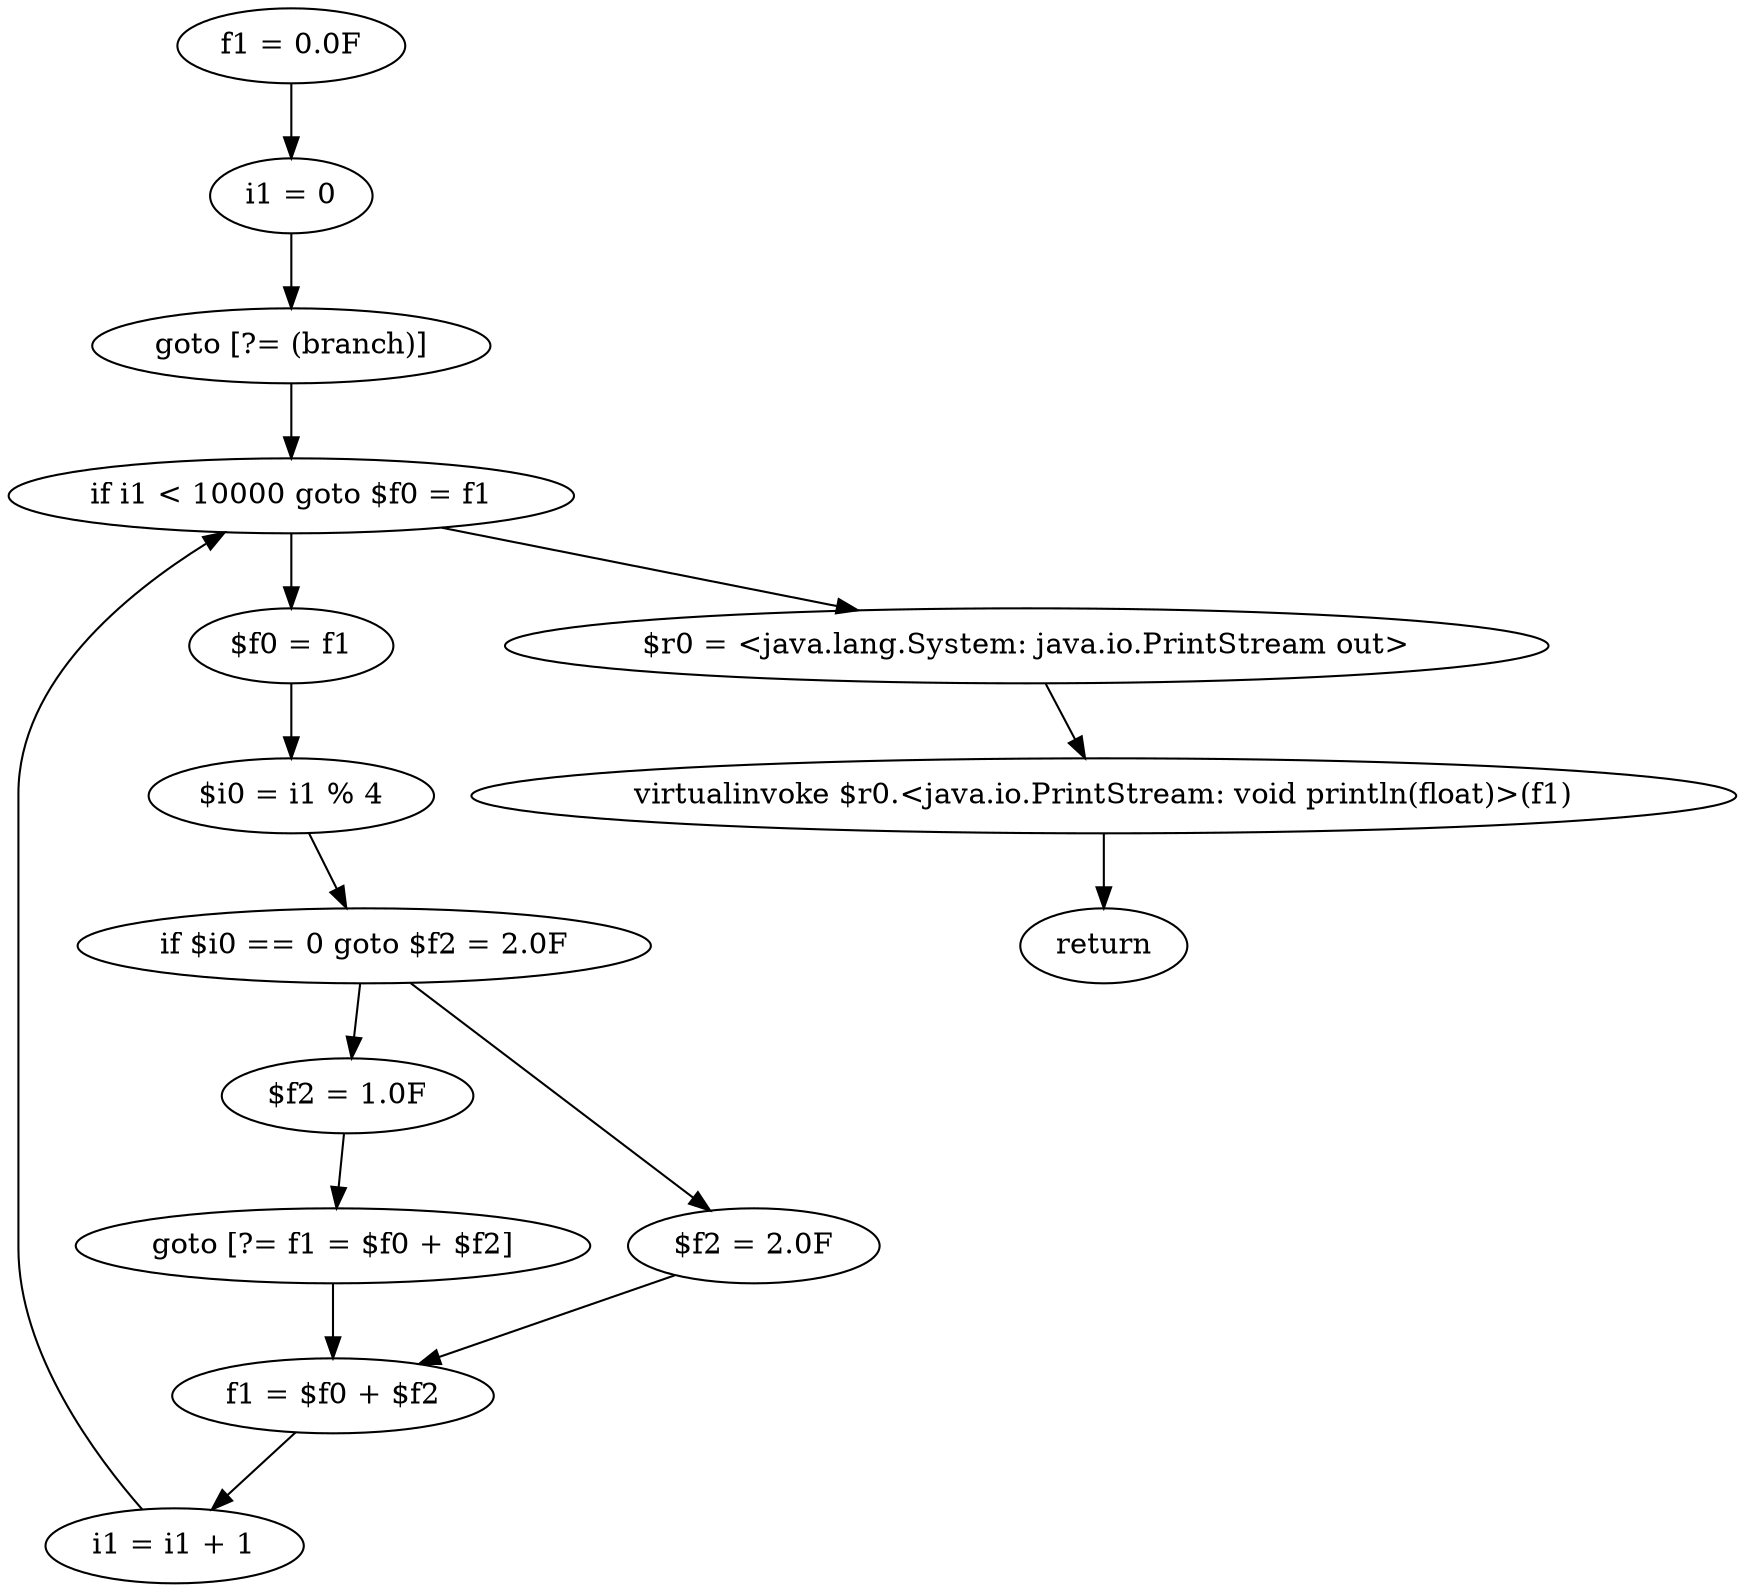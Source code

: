 digraph "unitGraph" {
    "f1 = 0.0F"
    "i1 = 0"
    "goto [?= (branch)]"
    "$f0 = f1"
    "$i0 = i1 % 4"
    "if $i0 == 0 goto $f2 = 2.0F"
    "$f2 = 1.0F"
    "goto [?= f1 = $f0 + $f2]"
    "$f2 = 2.0F"
    "f1 = $f0 + $f2"
    "i1 = i1 + 1"
    "if i1 < 10000 goto $f0 = f1"
    "$r0 = <java.lang.System: java.io.PrintStream out>"
    "virtualinvoke $r0.<java.io.PrintStream: void println(float)>(f1)"
    "return"
    "f1 = 0.0F"->"i1 = 0";
    "i1 = 0"->"goto [?= (branch)]";
    "goto [?= (branch)]"->"if i1 < 10000 goto $f0 = f1";
    "$f0 = f1"->"$i0 = i1 % 4";
    "$i0 = i1 % 4"->"if $i0 == 0 goto $f2 = 2.0F";
    "if $i0 == 0 goto $f2 = 2.0F"->"$f2 = 1.0F";
    "if $i0 == 0 goto $f2 = 2.0F"->"$f2 = 2.0F";
    "$f2 = 1.0F"->"goto [?= f1 = $f0 + $f2]";
    "goto [?= f1 = $f0 + $f2]"->"f1 = $f0 + $f2";
    "$f2 = 2.0F"->"f1 = $f0 + $f2";
    "f1 = $f0 + $f2"->"i1 = i1 + 1";
    "i1 = i1 + 1"->"if i1 < 10000 goto $f0 = f1";
    "if i1 < 10000 goto $f0 = f1"->"$r0 = <java.lang.System: java.io.PrintStream out>";
    "if i1 < 10000 goto $f0 = f1"->"$f0 = f1";
    "$r0 = <java.lang.System: java.io.PrintStream out>"->"virtualinvoke $r0.<java.io.PrintStream: void println(float)>(f1)";
    "virtualinvoke $r0.<java.io.PrintStream: void println(float)>(f1)"->"return";
}
